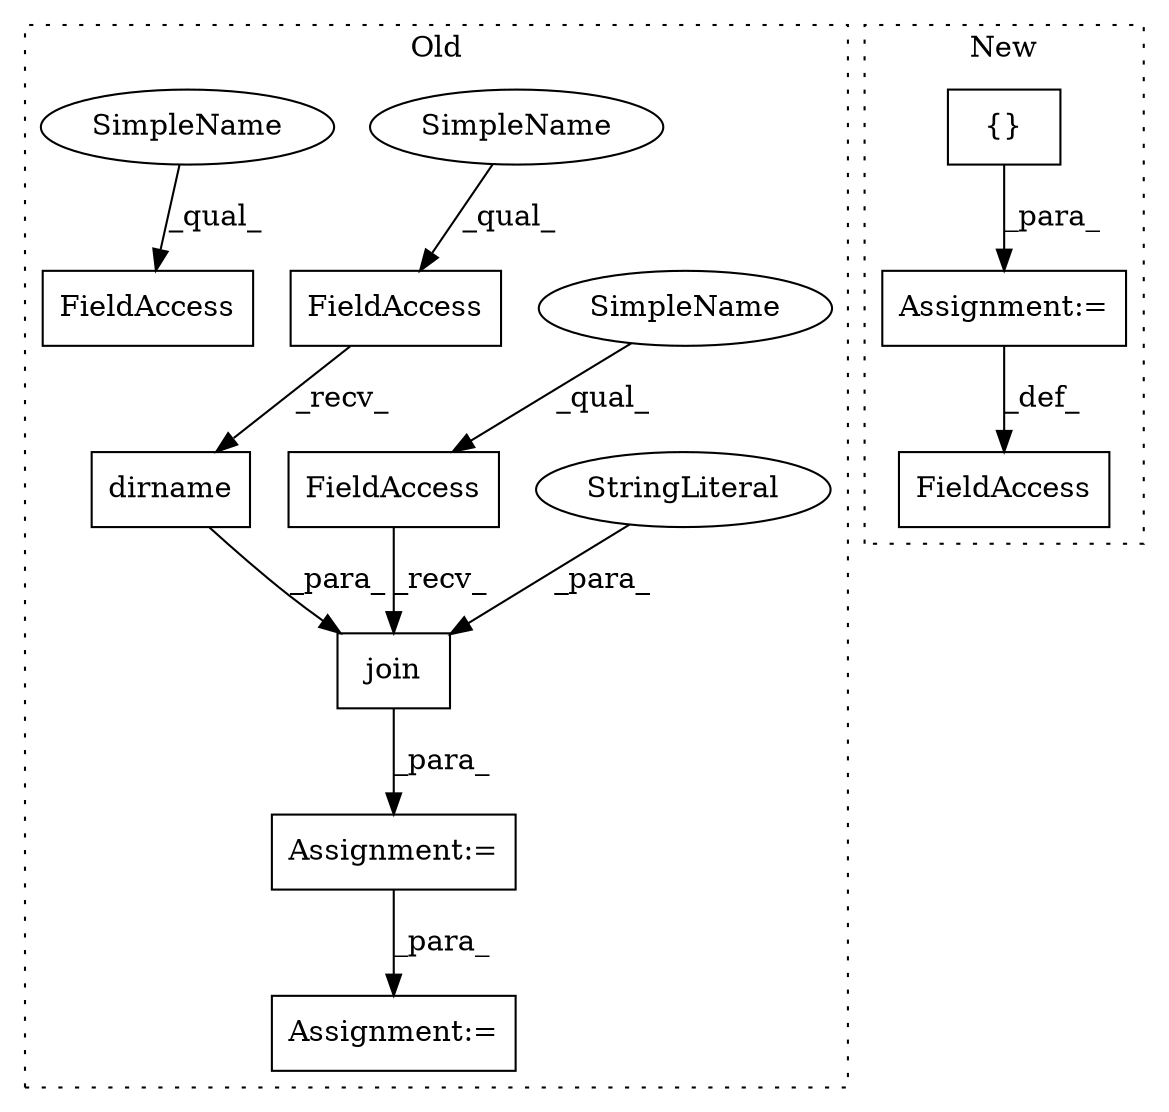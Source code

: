 digraph G {
subgraph cluster0 {
1 [label="dirname" a="32" s="198,231" l="8,1" shape="box"];
3 [label="FieldAccess" a="22" s="190" l="7" shape="box"];
4 [label="Assignment:=" a="7" s="450" l="36" shape="box"];
5 [label="FieldAccess" a="22" s="177" l="7" shape="box"];
6 [label="join" a="32" s="185,254" l="5,1" shape="box"];
7 [label="StringLiteral" a="45" s="233" l="21" shape="ellipse"];
8 [label="FieldAccess" a="22" s="206" l="7" shape="box"];
11 [label="Assignment:=" a="7" s="176" l="1" shape="box"];
12 [label="SimpleName" a="42" s="177" l="2" shape="ellipse"];
13 [label="SimpleName" a="42" s="190" l="2" shape="ellipse"];
14 [label="SimpleName" a="42" s="206" l="2" shape="ellipse"];
label = "Old";
style="dotted";
}
subgraph cluster1 {
2 [label="{}" a="4" s="372,378" l="1,1" shape="box"];
9 [label="Assignment:=" a="7" s="350" l="1" shape="box"];
10 [label="FieldAccess" a="22" s="346" l="4" shape="box"];
label = "New";
style="dotted";
}
1 -> 6 [label="_para_"];
2 -> 9 [label="_para_"];
3 -> 1 [label="_recv_"];
5 -> 6 [label="_recv_"];
6 -> 11 [label="_para_"];
7 -> 6 [label="_para_"];
9 -> 10 [label="_def_"];
11 -> 4 [label="_para_"];
12 -> 5 [label="_qual_"];
13 -> 3 [label="_qual_"];
14 -> 8 [label="_qual_"];
}